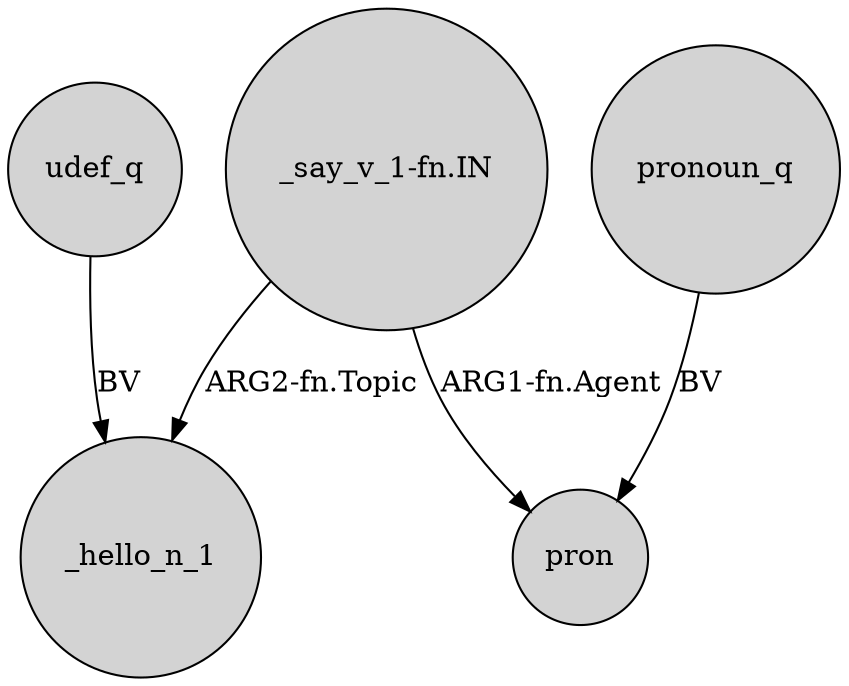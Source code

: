 digraph {
	node [shape=circle style=filled]
	"_say_v_1-fn.IN" -> _hello_n_1 [label="ARG2-fn.Topic"]
	"_say_v_1-fn.IN" -> pron [label="ARG1-fn.Agent"]
	udef_q -> _hello_n_1 [label=BV]
	pronoun_q -> pron [label=BV]
}
